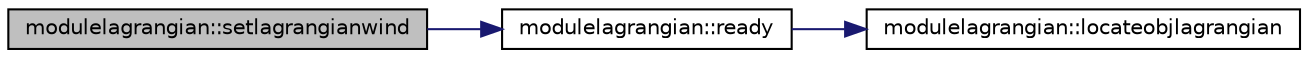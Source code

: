 digraph "modulelagrangian::setlagrangianwind"
{
 // LATEX_PDF_SIZE
  edge [fontname="Helvetica",fontsize="10",labelfontname="Helvetica",labelfontsize="10"];
  node [fontname="Helvetica",fontsize="10",shape=record];
  rankdir="LR";
  Node1 [label="modulelagrangian::setlagrangianwind",height=0.2,width=0.4,color="black", fillcolor="grey75", style="filled", fontcolor="black",tooltip=" "];
  Node1 -> Node2 [color="midnightblue",fontsize="10",style="solid",fontname="Helvetica"];
  Node2 [label="modulelagrangian::ready",height=0.2,width=0.4,color="black", fillcolor="white", style="filled",URL="$namespacemodulelagrangian.html#a4ddfbe58c1df4477f8d84db54b330823",tooltip=" "];
  Node2 -> Node3 [color="midnightblue",fontsize="10",style="solid",fontname="Helvetica"];
  Node3 [label="modulelagrangian::locateobjlagrangian",height=0.2,width=0.4,color="black", fillcolor="white", style="filled",URL="$namespacemodulelagrangian.html#a42e447276e6e4455d7699fb38f9d67f0",tooltip=" "];
}
